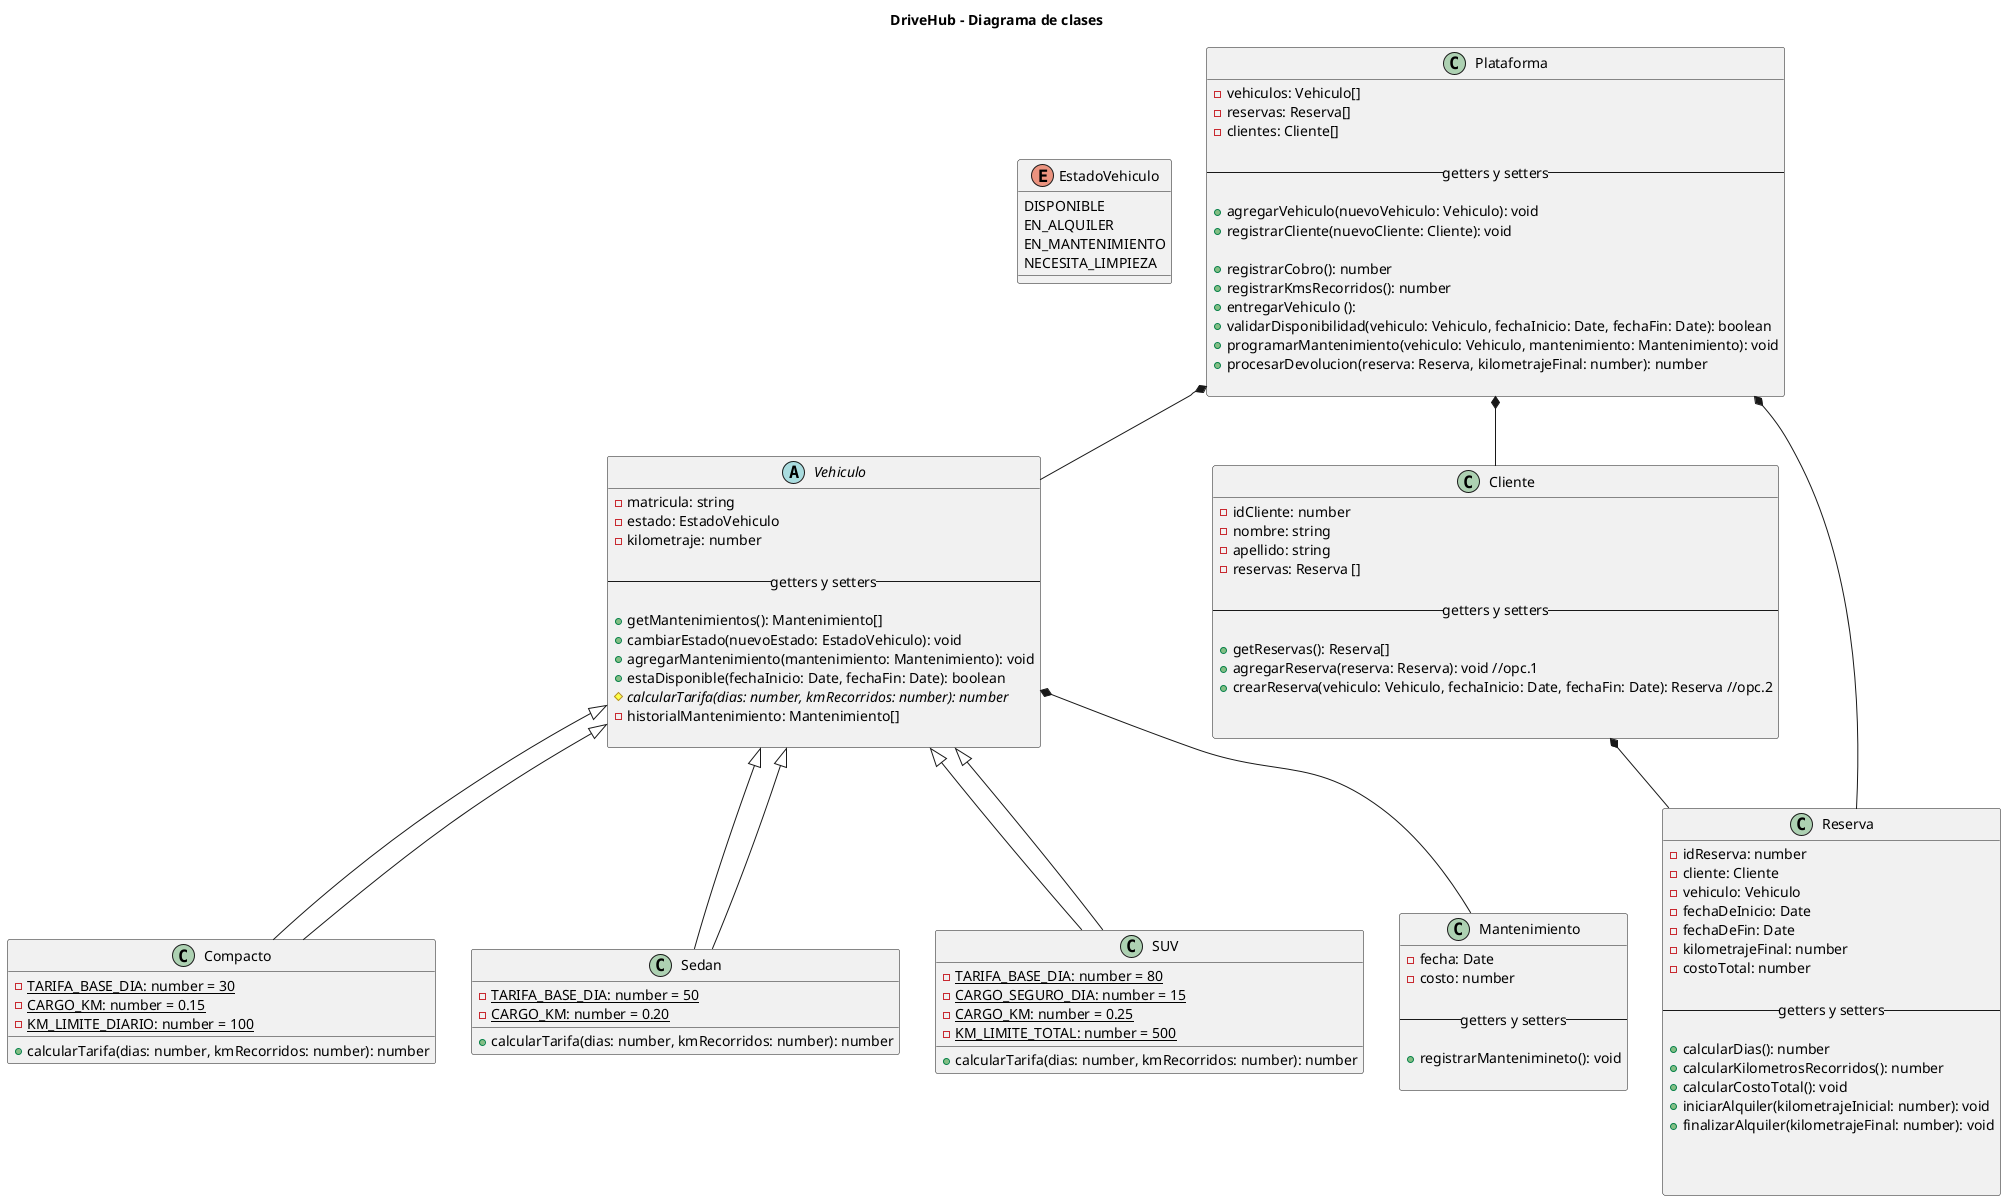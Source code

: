 @startuml

title DriveHub - Diagrama de clases

' Enumeracion de estado vehiculo
enum EstadoVehiculo {
    DISPONIBLE
    EN_ALQUILER
    EN_MANTENIMIENTO
    NECESITA_LIMPIEZA
}

abstract class Vehiculo {
    - matricula: string
    - estado: EstadoVehiculo
    - kilometraje: number
    
    -- getters y setters --

    + getMantenimientos(): Mantenimiento[]
    + cambiarEstado(nuevoEstado: EstadoVehiculo): void
    + agregarMantenimiento(mantenimiento: Mantenimiento): void
    + estaDisponible(fechaInicio: Date, fechaFin: Date): boolean
    # {abstract} calcularTarifa(dias: number, kmRecorridos: number): number
    - historialMantenimiento: Mantenimiento[]
    
}

class Compacto extends Vehiculo {
    - {static} TARIFA_BASE_DIA: number = 30
    - {static} CARGO_KM: number = 0.15
    - {static} KM_LIMITE_DIARIO: number = 100 

    + calcularTarifa(dias: number, kmRecorridos: number): number        
}

class Sedan extends Vehiculo {
    - {static} TARIFA_BASE_DIA: number = 50
    - {static} CARGO_KM: number = 0.20

    + calcularTarifa(dias: number, kmRecorridos: number): number
}


class SUV extends Vehiculo {
    - {static} TARIFA_BASE_DIA: number = 80
    - {static} CARGO_SEGURO_DIA: number = 15
    - {static} CARGO_KM: number = 0.25
    - {static} KM_LIMITE_TOTAL: number = 500

    + calcularTarifa(dias: number, kmRecorridos: number): number
}


class Cliente {
    - idCliente: number
    - nombre: string
    - apellido: string
    - reservas: Reserva []

    -- getters y setters --

    + getReservas(): Reserva[]
    + agregarReserva(reserva: Reserva): void //opc.1
    + crearReserva(vehiculo: Vehiculo, fechaInicio: Date, fechaFin: Date): Reserva //opc.2


}

class Reserva {
    - idReserva: number
    - cliente: Cliente
    - vehiculo: Vehiculo
    - fechaDeInicio: Date
    - fechaDeFin: Date
    - kilometrajeFinal: number
    - costoTotal: number

    -- getters y setters --

    + calcularDias(): number
    + calcularKilometrosRecorridos(): number
    + calcularCostoTotal(): void
    + iniciarAlquiler(kilometrajeInicial: number): void
    + finalizarAlquiler(kilometrajeFinal: number): void



}

class Mantenimiento {
    - fecha: Date
    - costo: number
    
    -- getters y setters --

    + registrarMantenimineto(): void

}

class Plataforma {
    - vehiculos: Vehiculo[]
    - reservas: Reserva[]
    - clientes: Cliente[]

    -- getters y setters --

    + agregarVehiculo(nuevoVehiculo: Vehiculo): void
    + registrarCliente(nuevoCliente: Cliente): void

    + registrarCobro(): number
    + registrarKmsRecorridos(): number
    + entregarVehiculo ():
    + validarDisponibilidad(vehiculo: Vehiculo, fechaInicio: Date, fechaFin: Date): boolean
    + programarMantenimiento(vehiculo: Vehiculo, mantenimiento: Mantenimiento): void
    + procesarDevolucion(reserva: Reserva, kilometrajeFinal: number): number

}



' Relaciones de herencia
Vehiculo <|-- Compacto
Vehiculo <|-- Sedan
Vehiculo <|-- SUV

' Relaciones de composición
Vehiculo *-- Mantenimiento
Cliente *-- Reserva
Plataforma *-- Vehiculo
Plataforma *-- Cliente
Plataforma *-- Reserva

' Relaciones de asociación

' Relaciones de uso










' Notas



@enduml